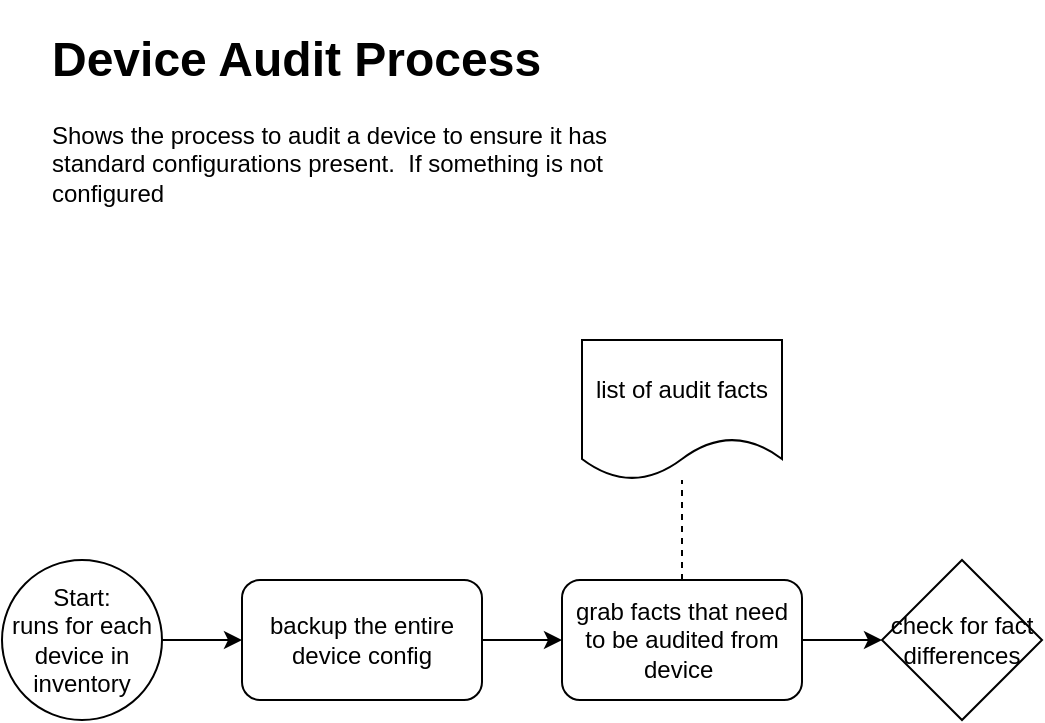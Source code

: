 <mxfile version="14.2.9" type="github">
  <diagram id="kgpKYQtTHZ0yAKxKKP6v" name="Page-1">
    <mxGraphModel dx="942" dy="1714" grid="1" gridSize="10" guides="1" tooltips="1" connect="1" arrows="1" fold="1" page="1" pageScale="1" pageWidth="850" pageHeight="1100" math="0" shadow="0">
      <root>
        <mxCell id="0" />
        <mxCell id="1" parent="0" />
        <mxCell id="RDqaGRUIBh91JvQvgev--11" value="" style="edgeStyle=orthogonalEdgeStyle;rounded=0;orthogonalLoop=1;jettySize=auto;html=1;" edge="1" parent="1" source="RDqaGRUIBh91JvQvgev--1" target="RDqaGRUIBh91JvQvgev--3">
          <mxGeometry relative="1" as="geometry" />
        </mxCell>
        <mxCell id="RDqaGRUIBh91JvQvgev--1" value="Start:&lt;br&gt;runs for each device in inventory" style="ellipse;whiteSpace=wrap;html=1;aspect=fixed;" vertex="1" parent="1">
          <mxGeometry x="40" y="80" width="80" height="80" as="geometry" />
        </mxCell>
        <mxCell id="RDqaGRUIBh91JvQvgev--12" value="" style="edgeStyle=orthogonalEdgeStyle;rounded=0;orthogonalLoop=1;jettySize=auto;html=1;" edge="1" parent="1" source="RDqaGRUIBh91JvQvgev--3" target="RDqaGRUIBh91JvQvgev--4">
          <mxGeometry relative="1" as="geometry" />
        </mxCell>
        <mxCell id="RDqaGRUIBh91JvQvgev--3" value="backup the entire device config" style="rounded=1;whiteSpace=wrap;html=1;" vertex="1" parent="1">
          <mxGeometry x="160" y="90" width="120" height="60" as="geometry" />
        </mxCell>
        <mxCell id="RDqaGRUIBh91JvQvgev--10" value="" style="edgeStyle=orthogonalEdgeStyle;rounded=0;orthogonalLoop=1;jettySize=auto;html=1;" edge="1" parent="1" source="RDqaGRUIBh91JvQvgev--4" target="RDqaGRUIBh91JvQvgev--8">
          <mxGeometry relative="1" as="geometry" />
        </mxCell>
        <mxCell id="RDqaGRUIBh91JvQvgev--4" value="grab facts that need to be audited from device&amp;nbsp;" style="rounded=1;whiteSpace=wrap;html=1;" vertex="1" parent="1">
          <mxGeometry x="320" y="90" width="120" height="60" as="geometry" />
        </mxCell>
        <mxCell id="RDqaGRUIBh91JvQvgev--5" value="list of audit facts" style="shape=document;whiteSpace=wrap;html=1;boundedLbl=1;" vertex="1" parent="1">
          <mxGeometry x="330" y="-30" width="100" height="70" as="geometry" />
        </mxCell>
        <mxCell id="RDqaGRUIBh91JvQvgev--6" value="" style="endArrow=none;dashed=1;html=1;" edge="1" parent="1" source="RDqaGRUIBh91JvQvgev--4" target="RDqaGRUIBh91JvQvgev--5">
          <mxGeometry width="50" height="50" relative="1" as="geometry">
            <mxPoint x="440" y="90" as="sourcePoint" />
            <mxPoint x="490" y="40" as="targetPoint" />
          </mxGeometry>
        </mxCell>
        <mxCell id="RDqaGRUIBh91JvQvgev--8" value="check for fact differences" style="rhombus;whiteSpace=wrap;html=1;" vertex="1" parent="1">
          <mxGeometry x="480" y="80" width="80" height="80" as="geometry" />
        </mxCell>
        <mxCell id="RDqaGRUIBh91JvQvgev--13" value="&lt;h1&gt;Device Audit Process&lt;/h1&gt;&lt;div&gt;Shows the process to audit a device to ensure it has standard configurations present.&amp;nbsp; If something is not configured&amp;nbsp;&lt;/div&gt;" style="text;html=1;strokeColor=none;fillColor=none;spacing=5;spacingTop=-20;whiteSpace=wrap;overflow=hidden;rounded=0;" vertex="1" parent="1">
          <mxGeometry x="60" y="-190" width="310" height="120" as="geometry" />
        </mxCell>
      </root>
    </mxGraphModel>
  </diagram>
</mxfile>
